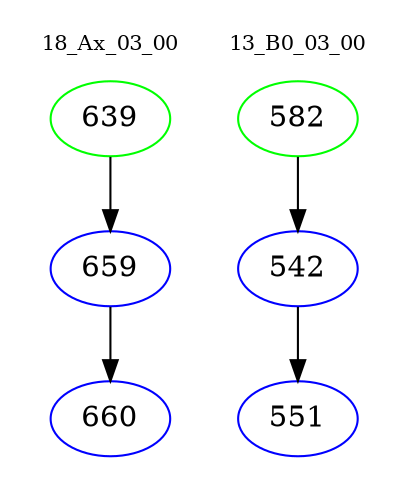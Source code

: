 digraph{
subgraph cluster_0 {
color = white
label = "18_Ax_03_00";
fontsize=10;
T0_639 [label="639", color="green"]
T0_639 -> T0_659 [color="black"]
T0_659 [label="659", color="blue"]
T0_659 -> T0_660 [color="black"]
T0_660 [label="660", color="blue"]
}
subgraph cluster_1 {
color = white
label = "13_B0_03_00";
fontsize=10;
T1_582 [label="582", color="green"]
T1_582 -> T1_542 [color="black"]
T1_542 [label="542", color="blue"]
T1_542 -> T1_551 [color="black"]
T1_551 [label="551", color="blue"]
}
}
